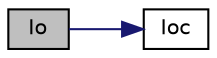 digraph "Io"
{
  bgcolor="transparent";
  edge [fontname="Helvetica",fontsize="10",labelfontname="Helvetica",labelfontsize="10"];
  node [fontname="Helvetica",fontsize="10",shape=record];
  rankdir="LR";
  Node1 [label="Io",height=0.2,width=0.4,color="black", fillcolor="grey75", style="filled", fontcolor="black"];
  Node1 -> Node2 [color="midnightblue",fontsize="10",style="solid",fontname="Helvetica"];
  Node2 [label="Ioc",height=0.2,width=0.4,color="black",URL="$a02266.html#a2af416eb3c5fd325d16b441bb6e34219",tooltip="Return the difference between the inertia tensor of the rigid-body. "];
}

